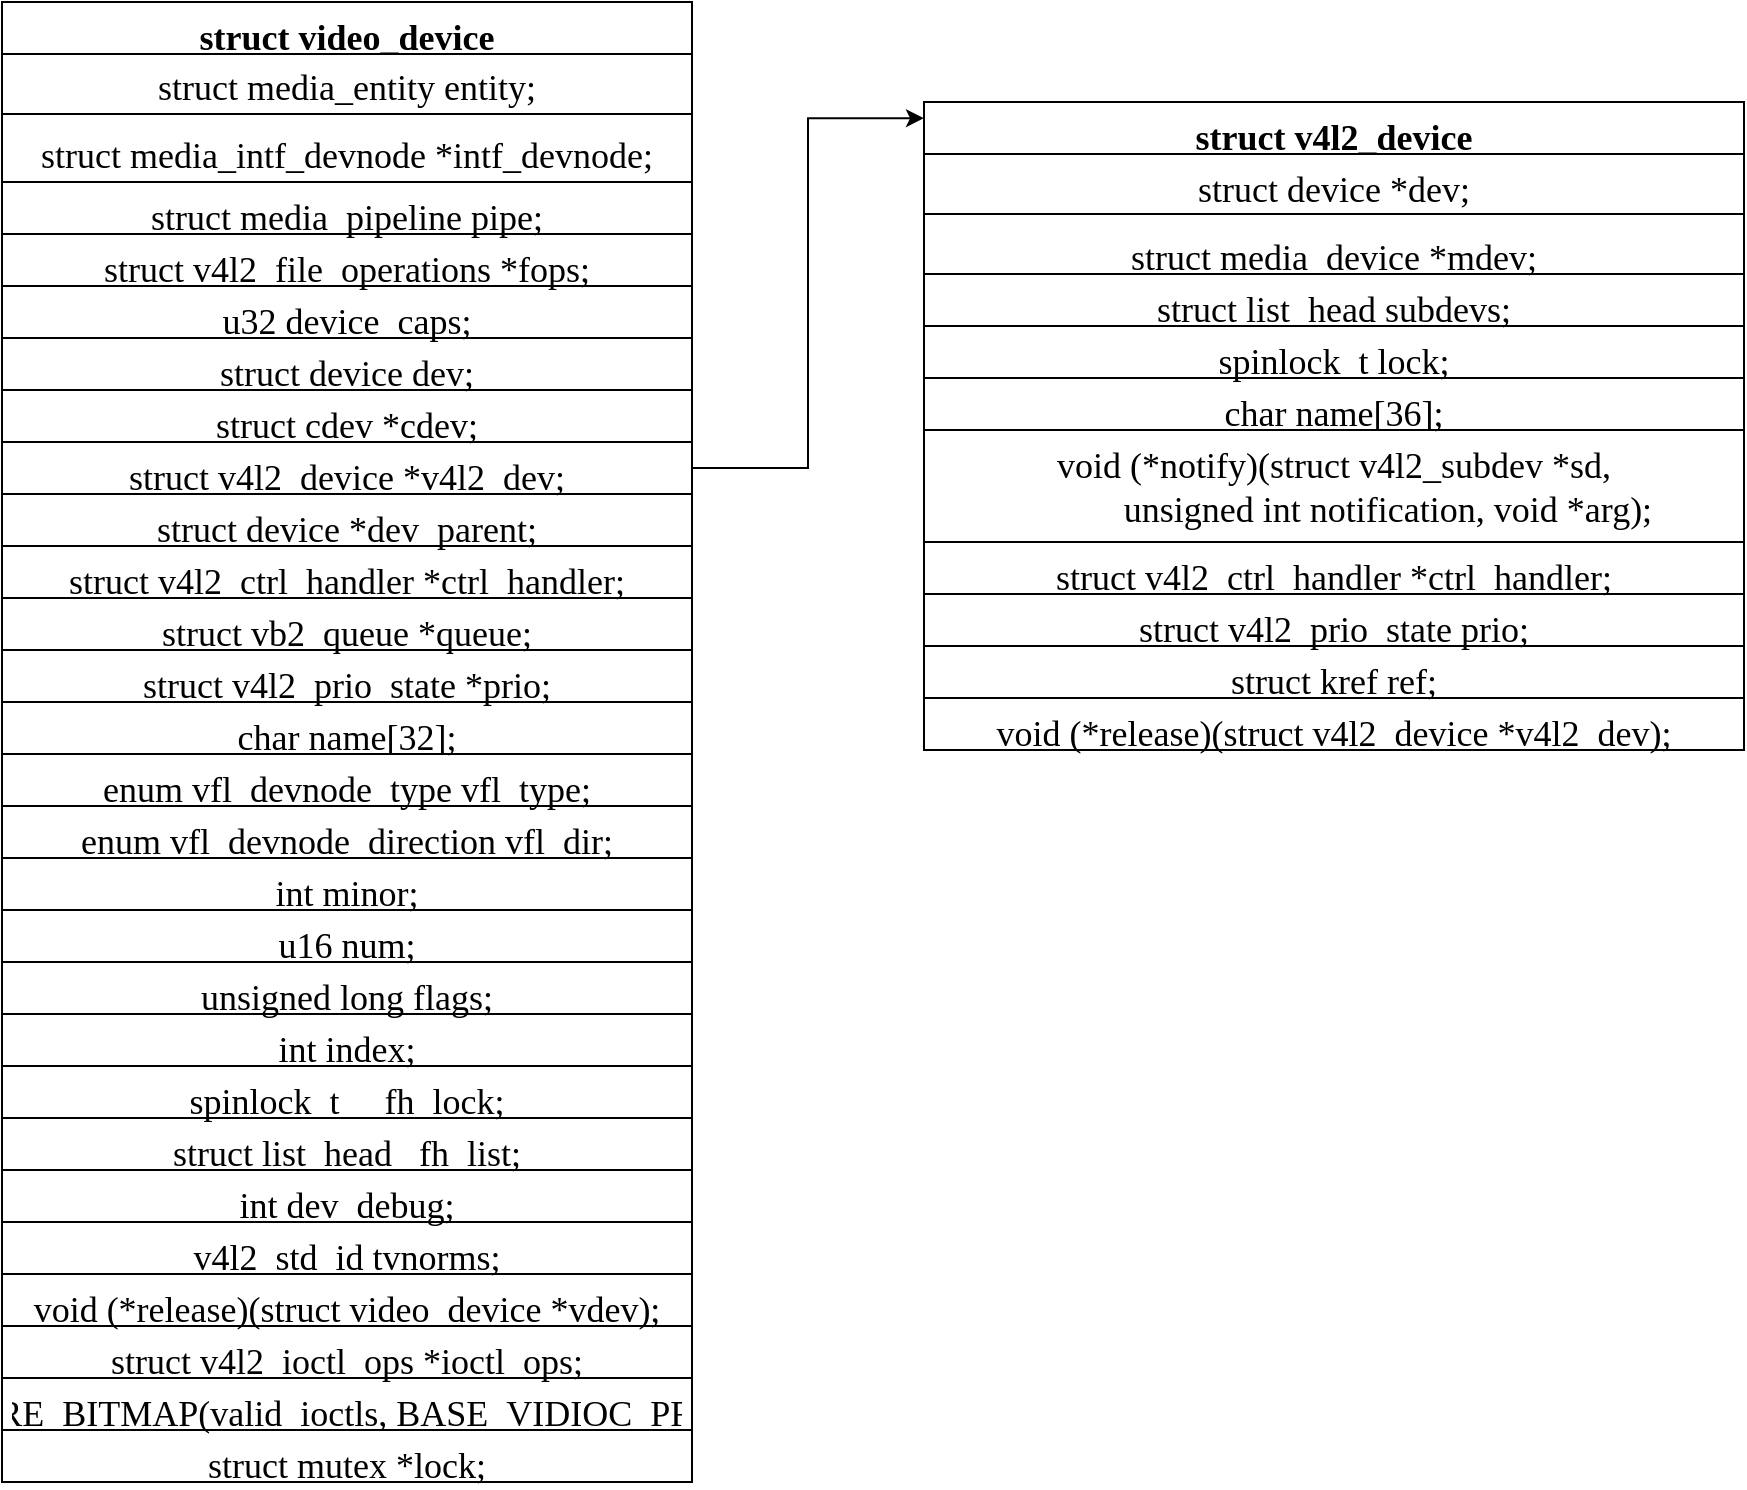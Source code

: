 <mxfile version="20.6.2" type="github">
  <diagram id="C5RBs43oDa-KdzZeNtuy" name="Page-1">
    <mxGraphModel dx="903" dy="469" grid="1" gridSize="10" guides="1" tooltips="1" connect="1" arrows="1" fold="1" page="1" pageScale="1" pageWidth="827" pageHeight="1169" math="0" shadow="0">
      <root>
        <mxCell id="WIyWlLk6GJQsqaUBKTNV-0" />
        <mxCell id="WIyWlLk6GJQsqaUBKTNV-1" parent="WIyWlLk6GJQsqaUBKTNV-0" />
        <mxCell id="gWOpLriGarxiiyuRwEoO-10" value="struct video_device" style="swimlane;fontStyle=1;align=center;verticalAlign=top;childLayout=stackLayout;horizontal=1;startSize=26;horizontalStack=0;resizeParent=1;resizeParentMax=0;resizeLast=0;collapsible=1;marginBottom=0;fontSize=18;fontFamily=Comic Sans MS;" parent="WIyWlLk6GJQsqaUBKTNV-1" vertex="1">
          <mxGeometry x="69" y="60" width="345" height="740" as="geometry">
            <mxRectangle x="69" y="60" width="150" height="30" as="alternateBounds" />
          </mxGeometry>
        </mxCell>
        <mxCell id="gWOpLriGarxiiyuRwEoO-11" value="struct media_entity entity;" style="text;strokeColor=none;fillColor=none;align=center;verticalAlign=top;spacingLeft=4;spacingRight=4;overflow=hidden;rotatable=0;points=[[0,0.5],[1,0.5]];portConstraint=eastwest;fontFamily=Comic Sans MS;fontSize=18;html=1;" parent="gWOpLriGarxiiyuRwEoO-10" vertex="1">
          <mxGeometry y="26" width="345" height="26" as="geometry" />
        </mxCell>
        <mxCell id="gWOpLriGarxiiyuRwEoO-12" value="" style="line;strokeWidth=1;fillColor=none;align=center;verticalAlign=middle;spacingTop=-1;spacingLeft=3;spacingRight=3;rotatable=0;labelPosition=right;points=[];portConstraint=eastwest;strokeColor=inherit;fontSize=18;fontFamily=Comic Sans MS;" parent="gWOpLriGarxiiyuRwEoO-10" vertex="1">
          <mxGeometry y="52" width="345" height="8" as="geometry" />
        </mxCell>
        <mxCell id="gWOpLriGarxiiyuRwEoO-13" value="struct media_intf_devnode *intf_devnode;" style="text;strokeColor=none;fillColor=none;align=center;verticalAlign=top;spacingLeft=4;spacingRight=4;overflow=hidden;rotatable=0;points=[[0,0.5],[1,0.5]];portConstraint=eastwest;fontFamily=Comic Sans MS;fontStyle=0;fontSize=18;html=1;" parent="gWOpLriGarxiiyuRwEoO-10" vertex="1">
          <mxGeometry y="60" width="345" height="30" as="geometry" />
        </mxCell>
        <mxCell id="gWOpLriGarxiiyuRwEoO-20" value="struct media_pipeline pipe;" style="text;strokeColor=default;fillColor=none;align=center;verticalAlign=top;spacingLeft=4;spacingRight=4;overflow=hidden;rotatable=0;points=[[0,0.5],[1,0.5]];portConstraint=eastwest;fontFamily=Comic Sans MS;fontSize=18;" parent="gWOpLriGarxiiyuRwEoO-10" vertex="1">
          <mxGeometry y="90" width="345" height="26" as="geometry" />
        </mxCell>
        <mxCell id="gWOpLriGarxiiyuRwEoO-19" value="struct v4l2_file_operations *fops;" style="text;strokeColor=default;fillColor=none;align=center;verticalAlign=top;spacingLeft=4;spacingRight=4;overflow=hidden;rotatable=0;points=[[0,0.5],[1,0.5]];portConstraint=eastwest;fontSize=18;fontFamily=Comic Sans MS;" parent="gWOpLriGarxiiyuRwEoO-10" vertex="1">
          <mxGeometry y="116" width="345" height="26" as="geometry" />
        </mxCell>
        <mxCell id="gWOpLriGarxiiyuRwEoO-18" value="u32 device_caps;" style="text;strokeColor=default;fillColor=none;align=center;verticalAlign=top;spacingLeft=4;spacingRight=4;overflow=hidden;rotatable=0;points=[[0,0.5],[1,0.5]];portConstraint=eastwest;fontSize=18;fontFamily=Comic Sans MS;" parent="gWOpLriGarxiiyuRwEoO-10" vertex="1">
          <mxGeometry y="142" width="345" height="26" as="geometry" />
        </mxCell>
        <mxCell id="gWOpLriGarxiiyuRwEoO-17" value="struct device dev;" style="text;strokeColor=default;fillColor=none;align=center;verticalAlign=top;spacingLeft=4;spacingRight=4;overflow=hidden;rotatable=0;points=[[0,0.5],[1,0.5]];portConstraint=eastwest;fontSize=18;fontFamily=Comic Sans MS;" parent="gWOpLriGarxiiyuRwEoO-10" vertex="1">
          <mxGeometry y="168" width="345" height="26" as="geometry" />
        </mxCell>
        <mxCell id="gWOpLriGarxiiyuRwEoO-16" value="struct cdev *cdev;" style="text;strokeColor=default;fillColor=none;align=center;verticalAlign=top;spacingLeft=4;spacingRight=4;overflow=hidden;rotatable=0;points=[[0,0.5],[1,0.5]];portConstraint=eastwest;fontSize=18;fontFamily=Comic Sans MS;" parent="gWOpLriGarxiiyuRwEoO-10" vertex="1">
          <mxGeometry y="194" width="345" height="26" as="geometry" />
        </mxCell>
        <mxCell id="gWOpLriGarxiiyuRwEoO-15" value="struct v4l2_device *v4l2_dev;" style="text;strokeColor=default;fillColor=none;align=center;verticalAlign=top;spacingLeft=4;spacingRight=4;overflow=hidden;rotatable=0;points=[[0,0.5],[1,0.5]];portConstraint=eastwest;fontSize=18;fontFamily=Comic Sans MS;" parent="gWOpLriGarxiiyuRwEoO-10" vertex="1">
          <mxGeometry y="220" width="345" height="26" as="geometry" />
        </mxCell>
        <mxCell id="gWOpLriGarxiiyuRwEoO-14" value="struct device *dev_parent;" style="text;strokeColor=default;fillColor=none;align=center;verticalAlign=top;spacingLeft=4;spacingRight=4;overflow=hidden;rotatable=0;points=[[0,0.5],[1,0.5]];portConstraint=eastwest;fontSize=18;fontFamily=Comic Sans MS;" parent="gWOpLriGarxiiyuRwEoO-10" vertex="1">
          <mxGeometry y="246" width="345" height="26" as="geometry" />
        </mxCell>
        <mxCell id="lrgzyKISsiX6A75_xtbV-10" value="struct v4l2_ctrl_handler *ctrl_handler;" style="text;strokeColor=default;fillColor=none;align=center;verticalAlign=top;spacingLeft=4;spacingRight=4;overflow=hidden;rotatable=0;points=[[0,0.5],[1,0.5]];portConstraint=eastwest;fontSize=18;fontFamily=Comic Sans MS;" vertex="1" parent="gWOpLriGarxiiyuRwEoO-10">
          <mxGeometry y="272" width="345" height="26" as="geometry" />
        </mxCell>
        <mxCell id="lrgzyKISsiX6A75_xtbV-9" value="struct vb2_queue *queue;" style="text;strokeColor=none;fillColor=none;align=center;verticalAlign=top;spacingLeft=4;spacingRight=4;overflow=hidden;rotatable=0;points=[[0,0.5],[1,0.5]];portConstraint=eastwest;fontSize=18;fontFamily=Comic Sans MS;" vertex="1" parent="gWOpLriGarxiiyuRwEoO-10">
          <mxGeometry y="298" width="345" height="26" as="geometry" />
        </mxCell>
        <mxCell id="lrgzyKISsiX6A75_xtbV-8" value="struct v4l2_prio_state *prio;" style="text;strokeColor=default;fillColor=none;align=center;verticalAlign=top;spacingLeft=4;spacingRight=4;overflow=hidden;rotatable=0;points=[[0,0.5],[1,0.5]];portConstraint=eastwest;fontSize=18;fontFamily=Comic Sans MS;" vertex="1" parent="gWOpLriGarxiiyuRwEoO-10">
          <mxGeometry y="324" width="345" height="26" as="geometry" />
        </mxCell>
        <mxCell id="lrgzyKISsiX6A75_xtbV-7" value="char name[32];" style="text;strokeColor=none;fillColor=none;align=center;verticalAlign=top;spacingLeft=4;spacingRight=4;overflow=hidden;rotatable=0;points=[[0,0.5],[1,0.5]];portConstraint=eastwest;fontSize=18;fontFamily=Comic Sans MS;" vertex="1" parent="gWOpLriGarxiiyuRwEoO-10">
          <mxGeometry y="350" width="345" height="26" as="geometry" />
        </mxCell>
        <mxCell id="lrgzyKISsiX6A75_xtbV-6" value="enum vfl_devnode_type vfl_type;" style="text;strokeColor=default;fillColor=none;align=center;verticalAlign=top;spacingLeft=4;spacingRight=4;overflow=hidden;rotatable=0;points=[[0,0.5],[1,0.5]];portConstraint=eastwest;fontSize=18;fontFamily=Comic Sans MS;" vertex="1" parent="gWOpLriGarxiiyuRwEoO-10">
          <mxGeometry y="376" width="345" height="26" as="geometry" />
        </mxCell>
        <mxCell id="lrgzyKISsiX6A75_xtbV-5" value="enum vfl_devnode_direction vfl_dir;" style="text;strokeColor=default;fillColor=none;align=center;verticalAlign=top;spacingLeft=4;spacingRight=4;overflow=hidden;rotatable=0;points=[[0,0.5],[1,0.5]];portConstraint=eastwest;fontSize=18;fontFamily=Comic Sans MS;" vertex="1" parent="gWOpLriGarxiiyuRwEoO-10">
          <mxGeometry y="402" width="345" height="26" as="geometry" />
        </mxCell>
        <mxCell id="lrgzyKISsiX6A75_xtbV-4" value="int minor;" style="text;strokeColor=none;fillColor=none;align=center;verticalAlign=top;spacingLeft=4;spacingRight=4;overflow=hidden;rotatable=0;points=[[0,0.5],[1,0.5]];portConstraint=eastwest;fontSize=18;fontFamily=Comic Sans MS;" vertex="1" parent="gWOpLriGarxiiyuRwEoO-10">
          <mxGeometry y="428" width="345" height="26" as="geometry" />
        </mxCell>
        <mxCell id="lrgzyKISsiX6A75_xtbV-3" value="u16 num;" style="text;strokeColor=default;fillColor=none;align=center;verticalAlign=top;spacingLeft=4;spacingRight=4;overflow=hidden;rotatable=0;points=[[0,0.5],[1,0.5]];portConstraint=eastwest;fontSize=18;fontFamily=Comic Sans MS;" vertex="1" parent="gWOpLriGarxiiyuRwEoO-10">
          <mxGeometry y="454" width="345" height="26" as="geometry" />
        </mxCell>
        <mxCell id="lrgzyKISsiX6A75_xtbV-2" value="unsigned long flags;" style="text;strokeColor=default;fillColor=none;align=center;verticalAlign=top;spacingLeft=4;spacingRight=4;overflow=hidden;rotatable=0;points=[[0,0.5],[1,0.5]];portConstraint=eastwest;fontSize=18;fontFamily=Comic Sans MS;" vertex="1" parent="gWOpLriGarxiiyuRwEoO-10">
          <mxGeometry y="480" width="345" height="26" as="geometry" />
        </mxCell>
        <mxCell id="lrgzyKISsiX6A75_xtbV-11" value="int index;" style="text;strokeColor=none;fillColor=none;align=center;verticalAlign=top;spacingLeft=4;spacingRight=4;overflow=hidden;rotatable=0;points=[[0,0.5],[1,0.5]];portConstraint=eastwest;fontSize=18;fontFamily=Comic Sans MS;" vertex="1" parent="gWOpLriGarxiiyuRwEoO-10">
          <mxGeometry y="506" width="345" height="26" as="geometry" />
        </mxCell>
        <mxCell id="lrgzyKISsiX6A75_xtbV-14" value="spinlock_t     fh_lock;" style="text;strokeColor=default;fillColor=none;align=center;verticalAlign=top;spacingLeft=4;spacingRight=4;overflow=hidden;rotatable=0;points=[[0,0.5],[1,0.5]];portConstraint=eastwest;fontSize=18;fontFamily=Comic Sans MS;" vertex="1" parent="gWOpLriGarxiiyuRwEoO-10">
          <mxGeometry y="532" width="345" height="26" as="geometry" />
        </mxCell>
        <mxCell id="lrgzyKISsiX6A75_xtbV-13" value="struct list_head   fh_list;" style="text;strokeColor=none;fillColor=none;align=center;verticalAlign=top;spacingLeft=4;spacingRight=4;overflow=hidden;rotatable=0;points=[[0,0.5],[1,0.5]];portConstraint=eastwest;fontSize=18;fontFamily=Comic Sans MS;" vertex="1" parent="gWOpLriGarxiiyuRwEoO-10">
          <mxGeometry y="558" width="345" height="26" as="geometry" />
        </mxCell>
        <mxCell id="lrgzyKISsiX6A75_xtbV-12" value="int dev_debug;" style="text;strokeColor=default;fillColor=none;align=center;verticalAlign=top;spacingLeft=4;spacingRight=4;overflow=hidden;rotatable=0;points=[[0,0.5],[1,0.5]];portConstraint=eastwest;fontSize=18;fontFamily=Comic Sans MS;" vertex="1" parent="gWOpLriGarxiiyuRwEoO-10">
          <mxGeometry y="584" width="345" height="26" as="geometry" />
        </mxCell>
        <mxCell id="lrgzyKISsiX6A75_xtbV-19" value="v4l2_std_id tvnorms;" style="text;strokeColor=default;fillColor=none;align=center;verticalAlign=top;spacingLeft=4;spacingRight=4;overflow=hidden;rotatable=0;points=[[0,0.5],[1,0.5]];portConstraint=eastwest;fontSize=18;fontFamily=Comic Sans MS;" vertex="1" parent="gWOpLriGarxiiyuRwEoO-10">
          <mxGeometry y="610" width="345" height="26" as="geometry" />
        </mxCell>
        <mxCell id="lrgzyKISsiX6A75_xtbV-18" value="void (*release)(struct video_device *vdev);" style="text;strokeColor=default;fillColor=none;align=center;verticalAlign=top;spacingLeft=4;spacingRight=4;overflow=hidden;rotatable=0;points=[[0,0.5],[1,0.5]];portConstraint=eastwest;fontSize=18;fontFamily=Comic Sans MS;" vertex="1" parent="gWOpLriGarxiiyuRwEoO-10">
          <mxGeometry y="636" width="345" height="26" as="geometry" />
        </mxCell>
        <mxCell id="lrgzyKISsiX6A75_xtbV-17" value="struct v4l2_ioctl_ops *ioctl_ops;" style="text;strokeColor=default;fillColor=none;align=center;verticalAlign=top;spacingLeft=4;spacingRight=4;overflow=hidden;rotatable=0;points=[[0,0.5],[1,0.5]];portConstraint=eastwest;fontSize=18;fontFamily=Comic Sans MS;" vertex="1" parent="gWOpLriGarxiiyuRwEoO-10">
          <mxGeometry y="662" width="345" height="26" as="geometry" />
        </mxCell>
        <mxCell id="lrgzyKISsiX6A75_xtbV-16" value="DECLARE_BITMAP(valid_ioctls, BASE_VIDIOC_PRIVATE);" style="text;strokeColor=default;fillColor=none;align=center;verticalAlign=top;spacingLeft=4;spacingRight=4;overflow=hidden;rotatable=0;points=[[0,0.5],[1,0.5]];portConstraint=eastwest;fontSize=18;fontFamily=Comic Sans MS;" vertex="1" parent="gWOpLriGarxiiyuRwEoO-10">
          <mxGeometry y="688" width="345" height="26" as="geometry" />
        </mxCell>
        <mxCell id="lrgzyKISsiX6A75_xtbV-15" value="struct mutex *lock;" style="text;strokeColor=default;fillColor=none;align=center;verticalAlign=top;spacingLeft=4;spacingRight=4;overflow=hidden;rotatable=0;points=[[0,0.5],[1,0.5]];portConstraint=eastwest;fontSize=18;fontFamily=Comic Sans MS;" vertex="1" parent="gWOpLriGarxiiyuRwEoO-10">
          <mxGeometry y="714" width="345" height="26" as="geometry" />
        </mxCell>
        <mxCell id="lrgzyKISsiX6A75_xtbV-20" value="struct v4l2_device" style="swimlane;fontStyle=1;align=center;verticalAlign=top;childLayout=stackLayout;horizontal=1;startSize=26;horizontalStack=0;resizeParent=1;resizeParentMax=0;resizeLast=0;collapsible=1;marginBottom=0;strokeColor=default;fontFamily=Comic Sans MS;fontSize=18;fontColor=default;fillColor=none;gradientColor=none;" vertex="1" parent="WIyWlLk6GJQsqaUBKTNV-1">
          <mxGeometry x="530" y="110" width="410" height="324" as="geometry" />
        </mxCell>
        <mxCell id="lrgzyKISsiX6A75_xtbV-21" value="struct device *dev;" style="text;strokeColor=none;fillColor=none;align=center;verticalAlign=top;spacingLeft=4;spacingRight=4;overflow=hidden;rotatable=0;points=[[0,0.5],[1,0.5]];portConstraint=eastwest;fontFamily=Comic Sans MS;fontSize=18;fontColor=default;" vertex="1" parent="lrgzyKISsiX6A75_xtbV-20">
          <mxGeometry y="26" width="410" height="26" as="geometry" />
        </mxCell>
        <mxCell id="lrgzyKISsiX6A75_xtbV-22" value="" style="line;strokeWidth=1;fillColor=none;align=center;verticalAlign=middle;spacingTop=-1;spacingLeft=3;spacingRight=3;rotatable=0;labelPosition=right;points=[];portConstraint=eastwest;strokeColor=inherit;fontFamily=Comic Sans MS;fontSize=18;fontColor=default;" vertex="1" parent="lrgzyKISsiX6A75_xtbV-20">
          <mxGeometry y="52" width="410" height="8" as="geometry" />
        </mxCell>
        <mxCell id="lrgzyKISsiX6A75_xtbV-23" value="struct media_device *mdev;" style="text;strokeColor=none;fillColor=none;align=center;verticalAlign=top;spacingLeft=4;spacingRight=4;overflow=hidden;rotatable=0;points=[[0,0.5],[1,0.5]];portConstraint=eastwest;fontFamily=Comic Sans MS;fontSize=18;fontColor=default;" vertex="1" parent="lrgzyKISsiX6A75_xtbV-20">
          <mxGeometry y="60" width="410" height="26" as="geometry" />
        </mxCell>
        <mxCell id="lrgzyKISsiX6A75_xtbV-26" value="struct list_head subdevs;" style="text;strokeColor=default;fillColor=none;align=center;verticalAlign=top;spacingLeft=4;spacingRight=4;overflow=hidden;rotatable=0;points=[[0,0.5],[1,0.5]];portConstraint=eastwest;fontFamily=Comic Sans MS;fontSize=18;fontColor=default;" vertex="1" parent="lrgzyKISsiX6A75_xtbV-20">
          <mxGeometry y="86" width="410" height="26" as="geometry" />
        </mxCell>
        <mxCell id="lrgzyKISsiX6A75_xtbV-33" value="spinlock_t lock;" style="text;strokeColor=default;fillColor=none;align=center;verticalAlign=top;spacingLeft=4;spacingRight=4;overflow=hidden;rotatable=0;points=[[0,0.5],[1,0.5]];portConstraint=eastwest;fontFamily=Comic Sans MS;fontSize=18;fontColor=default;" vertex="1" parent="lrgzyKISsiX6A75_xtbV-20">
          <mxGeometry y="112" width="410" height="26" as="geometry" />
        </mxCell>
        <mxCell id="lrgzyKISsiX6A75_xtbV-32" value="char name[36];" style="text;strokeColor=default;fillColor=none;align=center;verticalAlign=top;spacingLeft=4;spacingRight=4;overflow=hidden;rotatable=0;points=[[0,0.5],[1,0.5]];portConstraint=eastwest;fontFamily=Comic Sans MS;fontSize=18;fontColor=default;" vertex="1" parent="lrgzyKISsiX6A75_xtbV-20">
          <mxGeometry y="138" width="410" height="26" as="geometry" />
        </mxCell>
        <mxCell id="lrgzyKISsiX6A75_xtbV-31" value="void (*notify)(struct v4l2_subdev *sd,&#xa;            unsigned int notification, void *arg);" style="text;strokeColor=default;fillColor=none;align=center;verticalAlign=top;spacingLeft=4;spacingRight=4;overflow=hidden;rotatable=0;points=[[0,0.5],[1,0.5]];portConstraint=eastwest;fontFamily=Comic Sans MS;fontSize=18;fontColor=default;" vertex="1" parent="lrgzyKISsiX6A75_xtbV-20">
          <mxGeometry y="164" width="410" height="56" as="geometry" />
        </mxCell>
        <mxCell id="lrgzyKISsiX6A75_xtbV-30" value="struct v4l2_ctrl_handler *ctrl_handler;" style="text;strokeColor=default;fillColor=none;align=center;verticalAlign=top;spacingLeft=4;spacingRight=4;overflow=hidden;rotatable=0;points=[[0,0.5],[1,0.5]];portConstraint=eastwest;fontFamily=Comic Sans MS;fontSize=18;fontColor=default;" vertex="1" parent="lrgzyKISsiX6A75_xtbV-20">
          <mxGeometry y="220" width="410" height="26" as="geometry" />
        </mxCell>
        <mxCell id="lrgzyKISsiX6A75_xtbV-29" value="struct v4l2_prio_state prio;" style="text;strokeColor=default;fillColor=none;align=center;verticalAlign=top;spacingLeft=4;spacingRight=4;overflow=hidden;rotatable=0;points=[[0,0.5],[1,0.5]];portConstraint=eastwest;fontFamily=Comic Sans MS;fontSize=18;fontColor=default;" vertex="1" parent="lrgzyKISsiX6A75_xtbV-20">
          <mxGeometry y="246" width="410" height="26" as="geometry" />
        </mxCell>
        <mxCell id="lrgzyKISsiX6A75_xtbV-28" value="struct kref ref;" style="text;strokeColor=default;fillColor=none;align=center;verticalAlign=top;spacingLeft=4;spacingRight=4;overflow=hidden;rotatable=0;points=[[0,0.5],[1,0.5]];portConstraint=eastwest;fontFamily=Comic Sans MS;fontSize=18;fontColor=default;" vertex="1" parent="lrgzyKISsiX6A75_xtbV-20">
          <mxGeometry y="272" width="410" height="26" as="geometry" />
        </mxCell>
        <mxCell id="lrgzyKISsiX6A75_xtbV-27" value="void (*release)(struct v4l2_device *v4l2_dev);" style="text;strokeColor=none;fillColor=none;align=center;verticalAlign=top;spacingLeft=4;spacingRight=4;overflow=hidden;rotatable=0;points=[[0,0.5],[1,0.5]];portConstraint=eastwest;fontFamily=Comic Sans MS;fontSize=18;fontColor=default;" vertex="1" parent="lrgzyKISsiX6A75_xtbV-20">
          <mxGeometry y="298" width="410" height="26" as="geometry" />
        </mxCell>
        <mxCell id="lrgzyKISsiX6A75_xtbV-34" style="edgeStyle=orthogonalEdgeStyle;rounded=0;orthogonalLoop=1;jettySize=auto;html=1;exitX=1;exitY=0.5;exitDx=0;exitDy=0;entryX=0;entryY=0.025;entryDx=0;entryDy=0;entryPerimeter=0;fontFamily=Comic Sans MS;fontSize=18;fontColor=default;" edge="1" parent="WIyWlLk6GJQsqaUBKTNV-1" source="gWOpLriGarxiiyuRwEoO-15" target="lrgzyKISsiX6A75_xtbV-20">
          <mxGeometry relative="1" as="geometry" />
        </mxCell>
      </root>
    </mxGraphModel>
  </diagram>
</mxfile>
